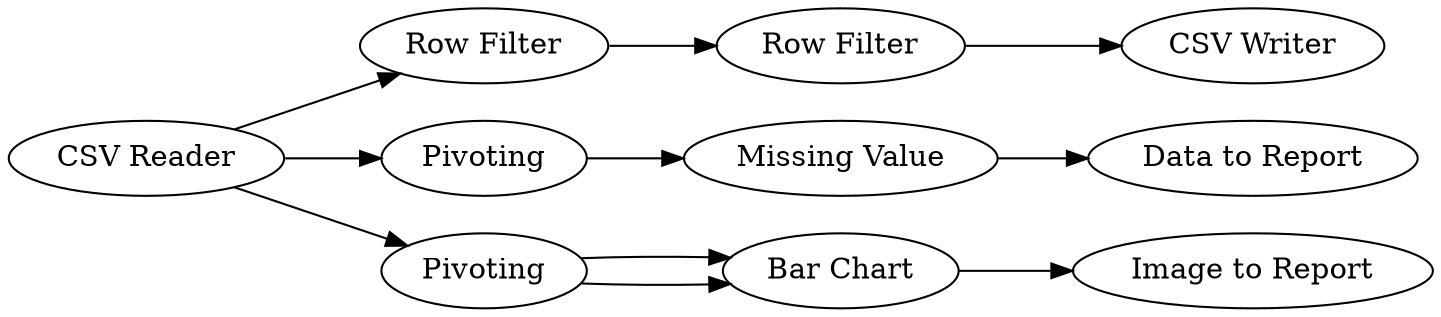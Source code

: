 digraph {
	1 [label="CSV Reader"]
	10 [label="Row Filter"]
	11 [label="Row Filter"]
	13 [label=Pivoting]
	14 [label="Missing Value"]
	15 [label="Bar Chart"]
	17 [label="Data to Report"]
	18 [label="Image to Report"]
	19 [label="CSV Writer"]
	20 [label=Pivoting]
	1 -> 20
	1 -> 10
	1 -> 13
	10 -> 11
	11 -> 19
	13 -> 14
	14 -> 17
	15 -> 18
	20 -> 15
	20 -> 15
	rankdir=LR
}

